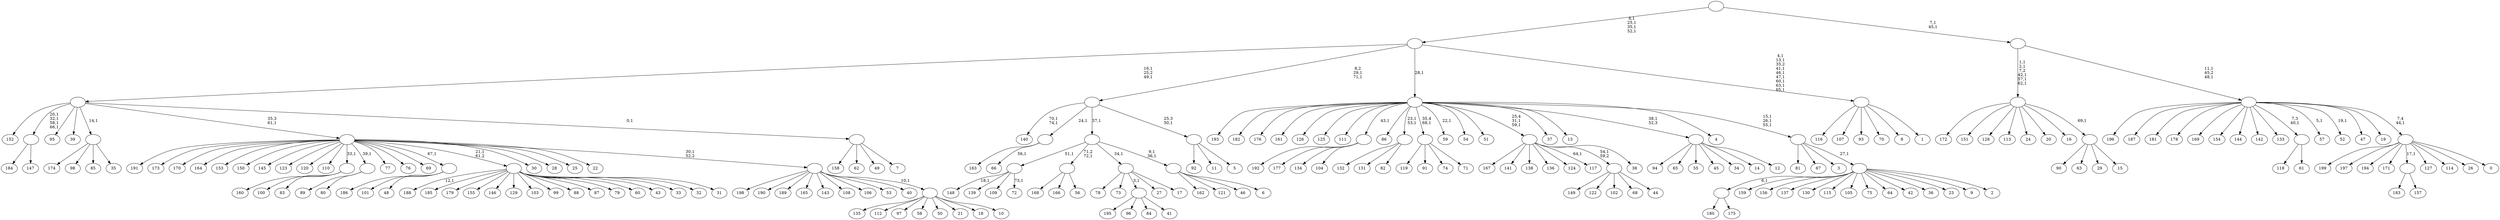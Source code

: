 digraph T {
	275 [label="199"]
	274 [label="198"]
	273 [label="197"]
	272 [label="196"]
	271 [label="195"]
	270 [label="194"]
	269 [label="193"]
	268 [label="192"]
	267 [label="191"]
	266 [label="190"]
	265 [label="189"]
	264 [label="188"]
	262 [label="187"]
	261 [label="186"]
	260 [label="185"]
	259 [label="184"]
	258 [label="183"]
	257 [label="182"]
	256 [label="181"]
	255 [label="180"]
	254 [label="179"]
	253 [label="178"]
	252 [label="177"]
	251 [label="176"]
	250 [label="175"]
	249 [label=""]
	248 [label="174"]
	247 [label="173"]
	246 [label="172"]
	245 [label="171"]
	244 [label="170"]
	243 [label="169"]
	242 [label="168"]
	241 [label="167"]
	240 [label="166"]
	239 [label="165"]
	238 [label="164"]
	237 [label="163"]
	236 [label="162"]
	235 [label="161"]
	234 [label="160"]
	233 [label="159"]
	232 [label="158"]
	231 [label="157"]
	230 [label=""]
	229 [label="156"]
	228 [label="155"]
	227 [label="154"]
	226 [label="153"]
	225 [label="152"]
	224 [label="151"]
	223 [label="150"]
	222 [label="149"]
	221 [label="148"]
	219 [label="147"]
	218 [label=""]
	214 [label="146"]
	213 [label="145"]
	212 [label="144"]
	211 [label="143"]
	210 [label="142"]
	209 [label="141"]
	208 [label="140"]
	205 [label="139"]
	204 [label="138"]
	203 [label="137"]
	202 [label="136"]
	201 [label="135"]
	200 [label="134"]
	199 [label="133"]
	198 [label="132"]
	197 [label="131"]
	196 [label="130"]
	195 [label="129"]
	194 [label="128"]
	193 [label="127"]
	192 [label="126"]
	191 [label="125"]
	190 [label="124"]
	189 [label="123"]
	188 [label="122"]
	187 [label="121"]
	186 [label="120"]
	185 [label="119"]
	184 [label="118"]
	183 [label="117"]
	181 [label="116"]
	180 [label="115"]
	179 [label="114"]
	178 [label="113"]
	177 [label="112"]
	176 [label="111"]
	175 [label="110"]
	174 [label="109"]
	173 [label="108"]
	172 [label="107"]
	171 [label="106"]
	170 [label="105"]
	169 [label="104"]
	168 [label=""]
	167 [label="103"]
	166 [label="102"]
	165 [label="101"]
	164 [label="100"]
	163 [label="99"]
	162 [label="98"]
	161 [label="97"]
	160 [label="96"]
	159 [label="95"]
	158 [label="94"]
	157 [label="93"]
	156 [label="92"]
	155 [label="91"]
	154 [label="90"]
	153 [label="89"]
	152 [label="88"]
	151 [label="87"]
	150 [label="86"]
	149 [label="85"]
	148 [label="84"]
	147 [label="83"]
	146 [label=""]
	145 [label="82"]
	144 [label=""]
	142 [label="81"]
	141 [label="80"]
	140 [label=""]
	139 [label="79"]
	138 [label="78"]
	137 [label="77"]
	136 [label="76"]
	135 [label="75"]
	134 [label="74"]
	133 [label="73"]
	132 [label="72"]
	130 [label=""]
	129 [label="71"]
	128 [label=""]
	127 [label="70"]
	126 [label="69"]
	125 [label="68"]
	124 [label="67"]
	123 [label="66"]
	121 [label=""]
	120 [label="65"]
	119 [label="64"]
	118 [label="63"]
	117 [label="62"]
	116 [label="61"]
	115 [label=""]
	114 [label="60"]
	113 [label="59"]
	111 [label="58"]
	110 [label="57"]
	108 [label="56"]
	107 [label=""]
	106 [label="55"]
	105 [label="54"]
	104 [label="53"]
	103 [label="52"]
	101 [label="51"]
	100 [label="50"]
	99 [label="49"]
	98 [label="48"]
	97 [label=""]
	96 [label="47"]
	95 [label="46"]
	94 [label="45"]
	93 [label="44"]
	92 [label=""]
	91 [label="43"]
	90 [label="42"]
	89 [label="41"]
	88 [label=""]
	87 [label="40"]
	86 [label="39"]
	85 [label="38"]
	84 [label=""]
	82 [label="37"]
	81 [label="36"]
	80 [label="35"]
	79 [label=""]
	78 [label="34"]
	77 [label="33"]
	76 [label="32"]
	75 [label="31"]
	74 [label=""]
	73 [label="30"]
	72 [label="29"]
	71 [label="28"]
	70 [label="27"]
	69 [label="26"]
	68 [label="25"]
	67 [label="24"]
	66 [label="23"]
	65 [label="22"]
	64 [label="21"]
	63 [label="20"]
	62 [label="19"]
	61 [label="18"]
	60 [label="17"]
	59 [label=""]
	58 [label="16"]
	57 [label="15"]
	56 [label=""]
	55 [label=""]
	50 [label="14"]
	49 [label="13"]
	48 [label="12"]
	47 [label=""]
	46 [label="11"]
	45 [label="10"]
	44 [label=""]
	43 [label=""]
	42 [label=""]
	41 [label="9"]
	40 [label="8"]
	39 [label="7"]
	38 [label=""]
	37 [label=""]
	35 [label="6"]
	34 [label=""]
	32 [label=""]
	31 [label="5"]
	30 [label=""]
	29 [label=""]
	27 [label="4"]
	26 [label="3"]
	25 [label="2"]
	24 [label=""]
	23 [label=""]
	20 [label=""]
	19 [label="1"]
	18 [label=""]
	10 [label=""]
	6 [label="0"]
	5 [label=""]
	4 [label=""]
	2 [label=""]
	0 [label=""]
	249 -> 255 [label=""]
	249 -> 250 [label=""]
	230 -> 258 [label=""]
	230 -> 231 [label=""]
	218 -> 259 [label=""]
	218 -> 219 [label=""]
	168 -> 268 [label=""]
	168 -> 252 [label=""]
	168 -> 200 [label=""]
	168 -> 169 [label=""]
	146 -> 234 [label=""]
	146 -> 164 [label=""]
	146 -> 147 [label=""]
	144 -> 198 [label=""]
	144 -> 197 [label=""]
	144 -> 145 [label=""]
	140 -> 153 [label=""]
	140 -> 141 [label=""]
	130 -> 132 [label="73,1"]
	130 -> 221 [label="18,1"]
	130 -> 205 [label=""]
	130 -> 174 [label=""]
	128 -> 185 [label=""]
	128 -> 155 [label=""]
	128 -> 134 [label=""]
	128 -> 129 [label=""]
	121 -> 123 [label="56,1"]
	121 -> 237 [label=""]
	115 -> 184 [label=""]
	115 -> 116 [label=""]
	107 -> 242 [label=""]
	107 -> 240 [label=""]
	107 -> 108 [label=""]
	97 -> 261 [label=""]
	97 -> 165 [label=""]
	97 -> 98 [label=""]
	92 -> 222 [label=""]
	92 -> 188 [label=""]
	92 -> 166 [label=""]
	92 -> 125 [label=""]
	92 -> 93 [label=""]
	88 -> 271 [label=""]
	88 -> 160 [label=""]
	88 -> 148 [label=""]
	88 -> 89 [label=""]
	84 -> 183 [label="64,1"]
	84 -> 241 [label=""]
	84 -> 209 [label=""]
	84 -> 204 [label=""]
	84 -> 202 [label=""]
	84 -> 190 [label=""]
	84 -> 92 [label="54,1\n59,2"]
	84 -> 85 [label=""]
	79 -> 248 [label=""]
	79 -> 162 [label=""]
	79 -> 149 [label=""]
	79 -> 80 [label=""]
	74 -> 264 [label="12,1"]
	74 -> 260 [label=""]
	74 -> 254 [label=""]
	74 -> 228 [label=""]
	74 -> 214 [label=""]
	74 -> 195 [label=""]
	74 -> 167 [label=""]
	74 -> 163 [label=""]
	74 -> 152 [label=""]
	74 -> 151 [label=""]
	74 -> 139 [label=""]
	74 -> 114 [label=""]
	74 -> 91 [label=""]
	74 -> 77 [label=""]
	74 -> 76 [label=""]
	74 -> 75 [label=""]
	59 -> 138 [label=""]
	59 -> 133 [label=""]
	59 -> 88 [label="3,1"]
	59 -> 70 [label=""]
	59 -> 60 [label=""]
	56 -> 154 [label=""]
	56 -> 118 [label=""]
	56 -> 72 [label=""]
	56 -> 57 [label=""]
	55 -> 246 [label=""]
	55 -> 224 [label=""]
	55 -> 194 [label=""]
	55 -> 178 [label=""]
	55 -> 67 [label=""]
	55 -> 63 [label=""]
	55 -> 58 [label=""]
	55 -> 56 [label="69,1"]
	47 -> 158 [label=""]
	47 -> 120 [label=""]
	47 -> 106 [label=""]
	47 -> 94 [label=""]
	47 -> 78 [label=""]
	47 -> 50 [label=""]
	47 -> 48 [label=""]
	44 -> 201 [label=""]
	44 -> 177 [label=""]
	44 -> 161 [label=""]
	44 -> 111 [label=""]
	44 -> 100 [label=""]
	44 -> 64 [label=""]
	44 -> 61 [label=""]
	44 -> 45 [label=""]
	43 -> 274 [label=""]
	43 -> 266 [label=""]
	43 -> 265 [label=""]
	43 -> 239 [label=""]
	43 -> 211 [label=""]
	43 -> 173 [label=""]
	43 -> 171 [label=""]
	43 -> 104 [label=""]
	43 -> 87 [label=""]
	43 -> 44 [label="10,1"]
	42 -> 267 [label=""]
	42 -> 247 [label=""]
	42 -> 244 [label=""]
	42 -> 238 [label=""]
	42 -> 226 [label=""]
	42 -> 223 [label=""]
	42 -> 213 [label=""]
	42 -> 189 [label=""]
	42 -> 186 [label=""]
	42 -> 175 [label=""]
	42 -> 146 [label="33,1"]
	42 -> 140 [label="39,1"]
	42 -> 137 [label=""]
	42 -> 136 [label=""]
	42 -> 126 [label=""]
	42 -> 97 [label="67,1"]
	42 -> 74 [label="21,1\n61,2"]
	42 -> 73 [label=""]
	42 -> 71 [label=""]
	42 -> 68 [label=""]
	42 -> 65 [label=""]
	42 -> 43 [label="30,1\n52,2"]
	38 -> 232 [label=""]
	38 -> 117 [label=""]
	38 -> 99 [label=""]
	38 -> 39 [label=""]
	37 -> 218 [label="20,1\n32,1\n58,1\n66,1"]
	37 -> 225 [label=""]
	37 -> 159 [label=""]
	37 -> 86 [label=""]
	37 -> 79 [label="14,1"]
	37 -> 42 [label="35,3\n61,1"]
	37 -> 38 [label="0,1"]
	34 -> 236 [label=""]
	34 -> 187 [label=""]
	34 -> 95 [label=""]
	34 -> 35 [label=""]
	32 -> 34 [label="9,1\n36,1"]
	32 -> 130 [label="51,1"]
	32 -> 107 [label="71,2\n72,1"]
	32 -> 59 [label="34,1"]
	30 -> 156 [label=""]
	30 -> 46 [label=""]
	30 -> 31 [label=""]
	29 -> 208 [label="70,1\n74,1"]
	29 -> 121 [label="24,1"]
	29 -> 32 [label="37,1"]
	29 -> 30 [label="25,3\n50,1"]
	24 -> 249 [label="6,1"]
	24 -> 233 [label=""]
	24 -> 229 [label=""]
	24 -> 203 [label=""]
	24 -> 196 [label=""]
	24 -> 180 [label=""]
	24 -> 170 [label=""]
	24 -> 135 [label=""]
	24 -> 119 [label=""]
	24 -> 90 [label=""]
	24 -> 81 [label=""]
	24 -> 66 [label=""]
	24 -> 41 [label=""]
	24 -> 25 [label=""]
	23 -> 142 [label=""]
	23 -> 124 [label=""]
	23 -> 26 [label=""]
	23 -> 24 [label="27,1"]
	20 -> 23 [label="15,1\n26,1\n55,1"]
	20 -> 84 [label="25,4\n31,1\n59,1"]
	20 -> 113 [label="22,1"]
	20 -> 144 [label="23,1\n53,1"]
	20 -> 269 [label=""]
	20 -> 257 [label=""]
	20 -> 251 [label=""]
	20 -> 235 [label=""]
	20 -> 192 [label=""]
	20 -> 191 [label=""]
	20 -> 176 [label=""]
	20 -> 168 [label="43,1"]
	20 -> 150 [label=""]
	20 -> 128 [label="35,4\n68,1"]
	20 -> 105 [label=""]
	20 -> 101 [label=""]
	20 -> 82 [label=""]
	20 -> 49 [label=""]
	20 -> 47 [label="38,1\n52,3"]
	20 -> 27 [label=""]
	18 -> 181 [label=""]
	18 -> 172 [label=""]
	18 -> 157 [label=""]
	18 -> 127 [label=""]
	18 -> 40 [label=""]
	18 -> 19 [label=""]
	10 -> 18 [label="4,1\n13,1\n35,2\n41,1\n46,1\n47,1\n60,1\n63,1\n65,1"]
	10 -> 29 [label="8,2\n29,1\n71,1"]
	10 -> 37 [label="16,1\n25,2\n49,1"]
	10 -> 20 [label="28,1"]
	5 -> 275 [label=""]
	5 -> 273 [label=""]
	5 -> 270 [label=""]
	5 -> 245 [label=""]
	5 -> 230 [label="17,1"]
	5 -> 193 [label=""]
	5 -> 179 [label=""]
	5 -> 69 [label=""]
	5 -> 6 [label=""]
	4 -> 103 [label="19,1"]
	4 -> 110 [label="5,1"]
	4 -> 272 [label=""]
	4 -> 262 [label=""]
	4 -> 256 [label=""]
	4 -> 253 [label=""]
	4 -> 243 [label=""]
	4 -> 227 [label=""]
	4 -> 212 [label=""]
	4 -> 210 [label=""]
	4 -> 199 [label=""]
	4 -> 115 [label="7,3\n40,1"]
	4 -> 96 [label=""]
	4 -> 62 [label=""]
	4 -> 5 [label="7,4\n44,1"]
	2 -> 4 [label="11,1\n45,2\n48,1"]
	2 -> 55 [label="1,1\n2,1\n7,2\n42,1\n57,1\n62,1"]
	0 -> 2 [label="7,1\n45,1"]
	0 -> 10 [label="8,1\n25,1\n35,1\n52,1"]
}

